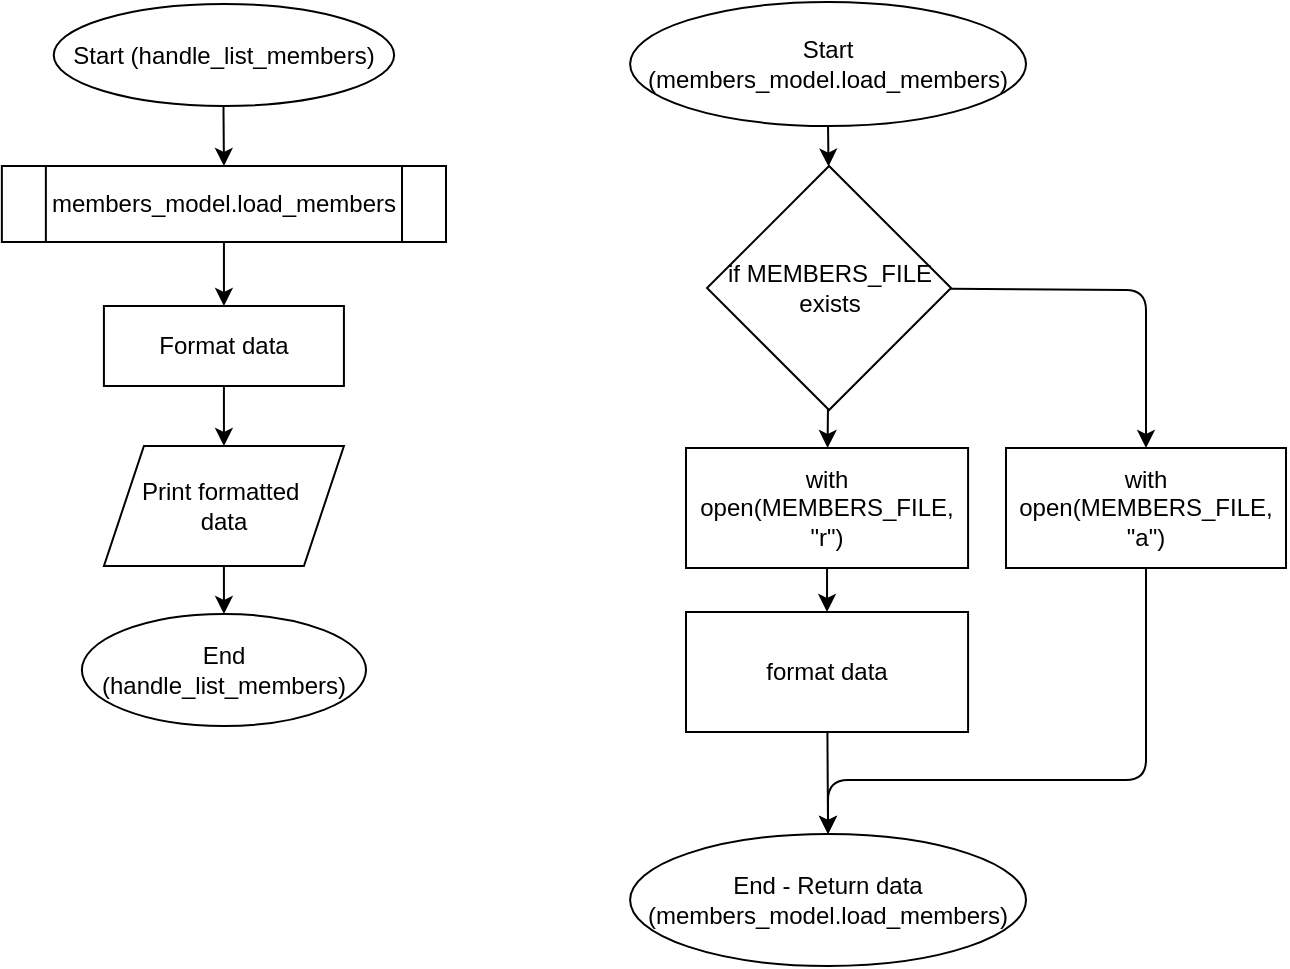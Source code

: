 <mxfile>
    <diagram id="DjWcdsG3LBB85spejJre" name="Page-1">
        <mxGraphModel dx="1499" dy="2516" grid="1" gridSize="10" guides="1" tooltips="1" connect="1" arrows="1" fold="1" page="1" pageScale="1" pageWidth="850" pageHeight="1100" math="0" shadow="0">
            <root>
                <mxCell id="0"/>
                <mxCell id="1" parent="0"/>
                <mxCell id="10" style="edgeStyle=none;html=1;entryX=0.5;entryY=0;entryDx=0;entryDy=0;" edge="1" parent="1" source="2" target="4">
                    <mxGeometry relative="1" as="geometry"/>
                </mxCell>
                <mxCell id="2" value="Start (handle_list_members&lt;span style=&quot;background-color: transparent;&quot;&gt;)&lt;/span&gt;" style="ellipse;whiteSpace=wrap;html=1;" vertex="1" parent="1">
                    <mxGeometry x="-676.14" y="-1131" width="170.21" height="51" as="geometry"/>
                </mxCell>
                <mxCell id="3" style="edgeStyle=none;html=1;" edge="1" parent="1" source="4" target="6">
                    <mxGeometry relative="1" as="geometry"/>
                </mxCell>
                <mxCell id="4" value="members_model.load_members" style="shape=process;whiteSpace=wrap;html=1;backgroundOutline=1;" vertex="1" parent="1">
                    <mxGeometry x="-702.07" y="-1050" width="222.07" height="38" as="geometry"/>
                </mxCell>
                <mxCell id="5" style="edgeStyle=none;html=1;entryX=0.5;entryY=0;entryDx=0;entryDy=0;" edge="1" parent="1" source="6" target="8">
                    <mxGeometry relative="1" as="geometry"/>
                </mxCell>
                <mxCell id="6" value="Format data" style="rounded=0;whiteSpace=wrap;html=1;" vertex="1" parent="1">
                    <mxGeometry x="-651.04" y="-980" width="120" height="40" as="geometry"/>
                </mxCell>
                <mxCell id="7" style="edgeStyle=none;html=1;entryX=0.5;entryY=0;entryDx=0;entryDy=0;" edge="1" parent="1" source="8" target="9">
                    <mxGeometry relative="1" as="geometry"/>
                </mxCell>
                <mxCell id="8" value="Print formatted&amp;nbsp;&lt;div&gt;data&lt;/div&gt;" style="shape=parallelogram;perimeter=parallelogramPerimeter;whiteSpace=wrap;html=1;fixedSize=1;" vertex="1" parent="1">
                    <mxGeometry x="-651.04" y="-910" width="120" height="60" as="geometry"/>
                </mxCell>
                <mxCell id="9" value="End (&lt;span style=&quot;color: rgb(0, 0, 0);&quot;&gt;handle_list_members&lt;/span&gt;)" style="ellipse;whiteSpace=wrap;html=1;" vertex="1" parent="1">
                    <mxGeometry x="-662.06" y="-826" width="142.06" height="56" as="geometry"/>
                </mxCell>
                <mxCell id="11" value="" style="edgeStyle=none;html=1;" edge="1" parent="1" source="12" target="16">
                    <mxGeometry relative="1" as="geometry"/>
                </mxCell>
                <mxCell id="12" value="Start (members_model.load_members)" style="ellipse;whiteSpace=wrap;html=1;" vertex="1" parent="1">
                    <mxGeometry x="-387.95" y="-1132" width="197.95" height="62" as="geometry"/>
                </mxCell>
                <mxCell id="13" value="End - Return data (members_model.load_members)" style="ellipse;whiteSpace=wrap;html=1;" vertex="1" parent="1">
                    <mxGeometry x="-387.95" y="-716" width="197.95" height="66" as="geometry"/>
                </mxCell>
                <mxCell id="14" value="" style="edgeStyle=none;html=1;" edge="1" parent="1" source="16" target="18">
                    <mxGeometry relative="1" as="geometry"/>
                </mxCell>
                <mxCell id="15" style="edgeStyle=none;html=1;entryX=0.5;entryY=0;entryDx=0;entryDy=0;" edge="1" parent="1" source="16" target="22">
                    <mxGeometry relative="1" as="geometry">
                        <Array as="points">
                            <mxPoint x="-130" y="-988"/>
                        </Array>
                    </mxGeometry>
                </mxCell>
                <mxCell id="16" value="if MEMBERS_FILE exists" style="rhombus;whiteSpace=wrap;html=1;" vertex="1" parent="1">
                    <mxGeometry x="-349.48" y="-1050" width="122.02" height="122.02" as="geometry"/>
                </mxCell>
                <mxCell id="17" style="edgeStyle=none;html=1;entryX=0.5;entryY=0;entryDx=0;entryDy=0;" edge="1" parent="1" source="18" target="20">
                    <mxGeometry relative="1" as="geometry"/>
                </mxCell>
                <mxCell id="18" value="with open(&lt;span style=&quot;color: rgb(0, 0, 0);&quot;&gt;MEMBERS_FILE&lt;/span&gt;, &quot;r&quot;)" style="whiteSpace=wrap;html=1;" vertex="1" parent="1">
                    <mxGeometry x="-360" y="-909" width="141.04" height="60" as="geometry"/>
                </mxCell>
                <mxCell id="19" style="edgeStyle=none;html=1;entryX=0.5;entryY=0;entryDx=0;entryDy=0;" edge="1" parent="1" source="20" target="13">
                    <mxGeometry relative="1" as="geometry"/>
                </mxCell>
                <mxCell id="20" value="format data" style="whiteSpace=wrap;html=1;" vertex="1" parent="1">
                    <mxGeometry x="-360" y="-827" width="141.04" height="60" as="geometry"/>
                </mxCell>
                <mxCell id="21" style="edgeStyle=none;html=1;entryX=0.5;entryY=0;entryDx=0;entryDy=0;" edge="1" parent="1" source="22" target="13">
                    <mxGeometry relative="1" as="geometry">
                        <Array as="points">
                            <mxPoint x="-130" y="-743"/>
                            <mxPoint x="-210" y="-743"/>
                            <mxPoint x="-289" y="-743"/>
                        </Array>
                    </mxGeometry>
                </mxCell>
                <mxCell id="22" value="with open(&lt;span style=&quot;color: rgb(0, 0, 0);&quot;&gt;MEMBERS_FILE&lt;/span&gt;, &quot;a&quot;)" style="whiteSpace=wrap;html=1;" vertex="1" parent="1">
                    <mxGeometry x="-200" y="-909" width="140" height="60" as="geometry"/>
                </mxCell>
            </root>
        </mxGraphModel>
    </diagram>
</mxfile>